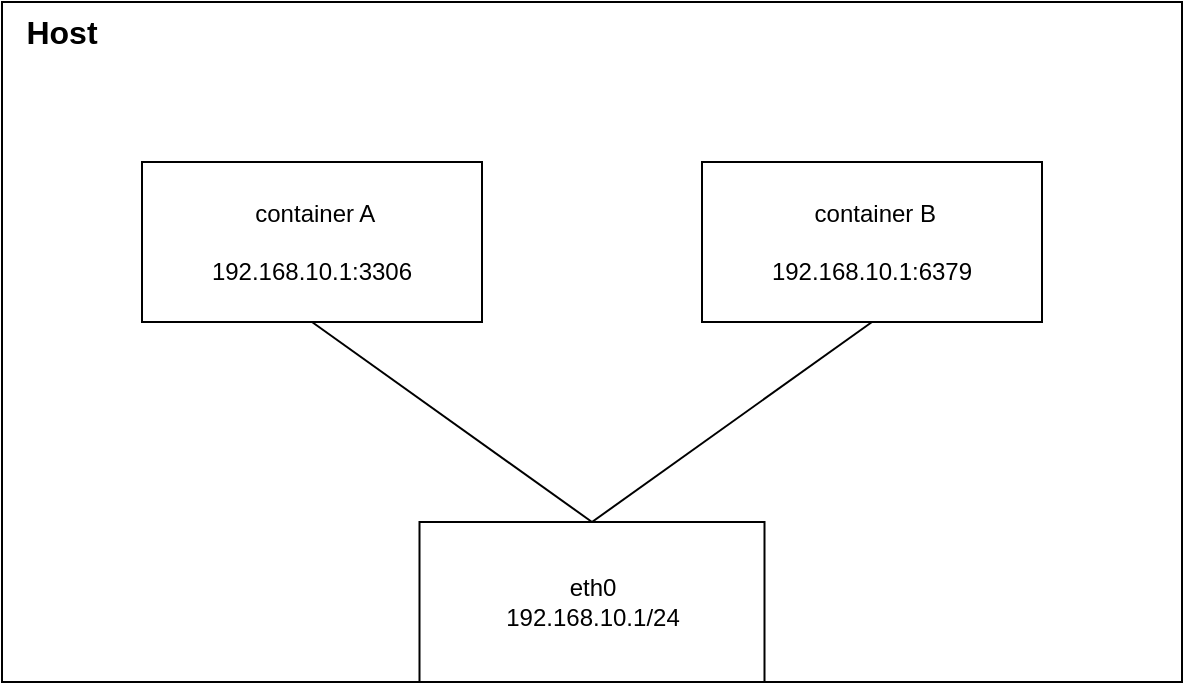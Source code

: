 <mxfile version="20.5.3" type="github">
  <diagram id="NxpsjfCZlnSfU4HGU4hm" name="第 1 页">
    <mxGraphModel dx="1535" dy="962" grid="1" gridSize="10" guides="1" tooltips="1" connect="1" arrows="1" fold="1" page="1" pageScale="1" pageWidth="827" pageHeight="1169" math="0" shadow="0">
      <root>
        <mxCell id="0" />
        <mxCell id="1" parent="0" />
        <mxCell id="xOD4DcTMaBVLioNBanpC-1" value="" style="rounded=0;whiteSpace=wrap;html=1;" vertex="1" parent="1">
          <mxGeometry x="110" y="210" width="590" height="340" as="geometry" />
        </mxCell>
        <mxCell id="xOD4DcTMaBVLioNBanpC-2" value="&amp;nbsp;container A&lt;br&gt;&lt;br&gt;192.168.10.1:3306" style="rounded=0;whiteSpace=wrap;html=1;" vertex="1" parent="1">
          <mxGeometry x="180" y="290" width="170" height="80" as="geometry" />
        </mxCell>
        <mxCell id="xOD4DcTMaBVLioNBanpC-3" value="&amp;nbsp;container B&lt;br&gt;&lt;br&gt;192.168.10.1:6379" style="rounded=0;whiteSpace=wrap;html=1;" vertex="1" parent="1">
          <mxGeometry x="460" y="290" width="170" height="80" as="geometry" />
        </mxCell>
        <mxCell id="xOD4DcTMaBVLioNBanpC-4" value="eth0&lt;br&gt;192.168.10.1/24" style="rounded=0;whiteSpace=wrap;html=1;" vertex="1" parent="1">
          <mxGeometry x="318.75" y="470" width="172.5" height="80" as="geometry" />
        </mxCell>
        <mxCell id="xOD4DcTMaBVLioNBanpC-6" value="" style="endArrow=none;html=1;rounded=0;exitX=0.5;exitY=1;exitDx=0;exitDy=0;entryX=0.5;entryY=0;entryDx=0;entryDy=0;" edge="1" parent="1" source="xOD4DcTMaBVLioNBanpC-2" target="xOD4DcTMaBVLioNBanpC-4">
          <mxGeometry width="50" height="50" relative="1" as="geometry">
            <mxPoint x="390" y="430" as="sourcePoint" />
            <mxPoint x="440" y="380" as="targetPoint" />
          </mxGeometry>
        </mxCell>
        <mxCell id="xOD4DcTMaBVLioNBanpC-7" value="" style="endArrow=none;html=1;rounded=0;exitX=0.5;exitY=1;exitDx=0;exitDy=0;entryX=0.5;entryY=0;entryDx=0;entryDy=0;" edge="1" parent="1" source="xOD4DcTMaBVLioNBanpC-3" target="xOD4DcTMaBVLioNBanpC-4">
          <mxGeometry width="50" height="50" relative="1" as="geometry">
            <mxPoint x="275" y="380" as="sourcePoint" />
            <mxPoint x="415" y="480" as="targetPoint" />
          </mxGeometry>
        </mxCell>
        <mxCell id="xOD4DcTMaBVLioNBanpC-8" value="&lt;b&gt;&lt;font style=&quot;font-size: 16px;&quot;&gt;Host&lt;/font&gt;&lt;/b&gt;" style="text;html=1;strokeColor=none;fillColor=none;align=center;verticalAlign=middle;whiteSpace=wrap;rounded=0;" vertex="1" parent="1">
          <mxGeometry x="110" y="210" width="60" height="30" as="geometry" />
        </mxCell>
      </root>
    </mxGraphModel>
  </diagram>
</mxfile>

